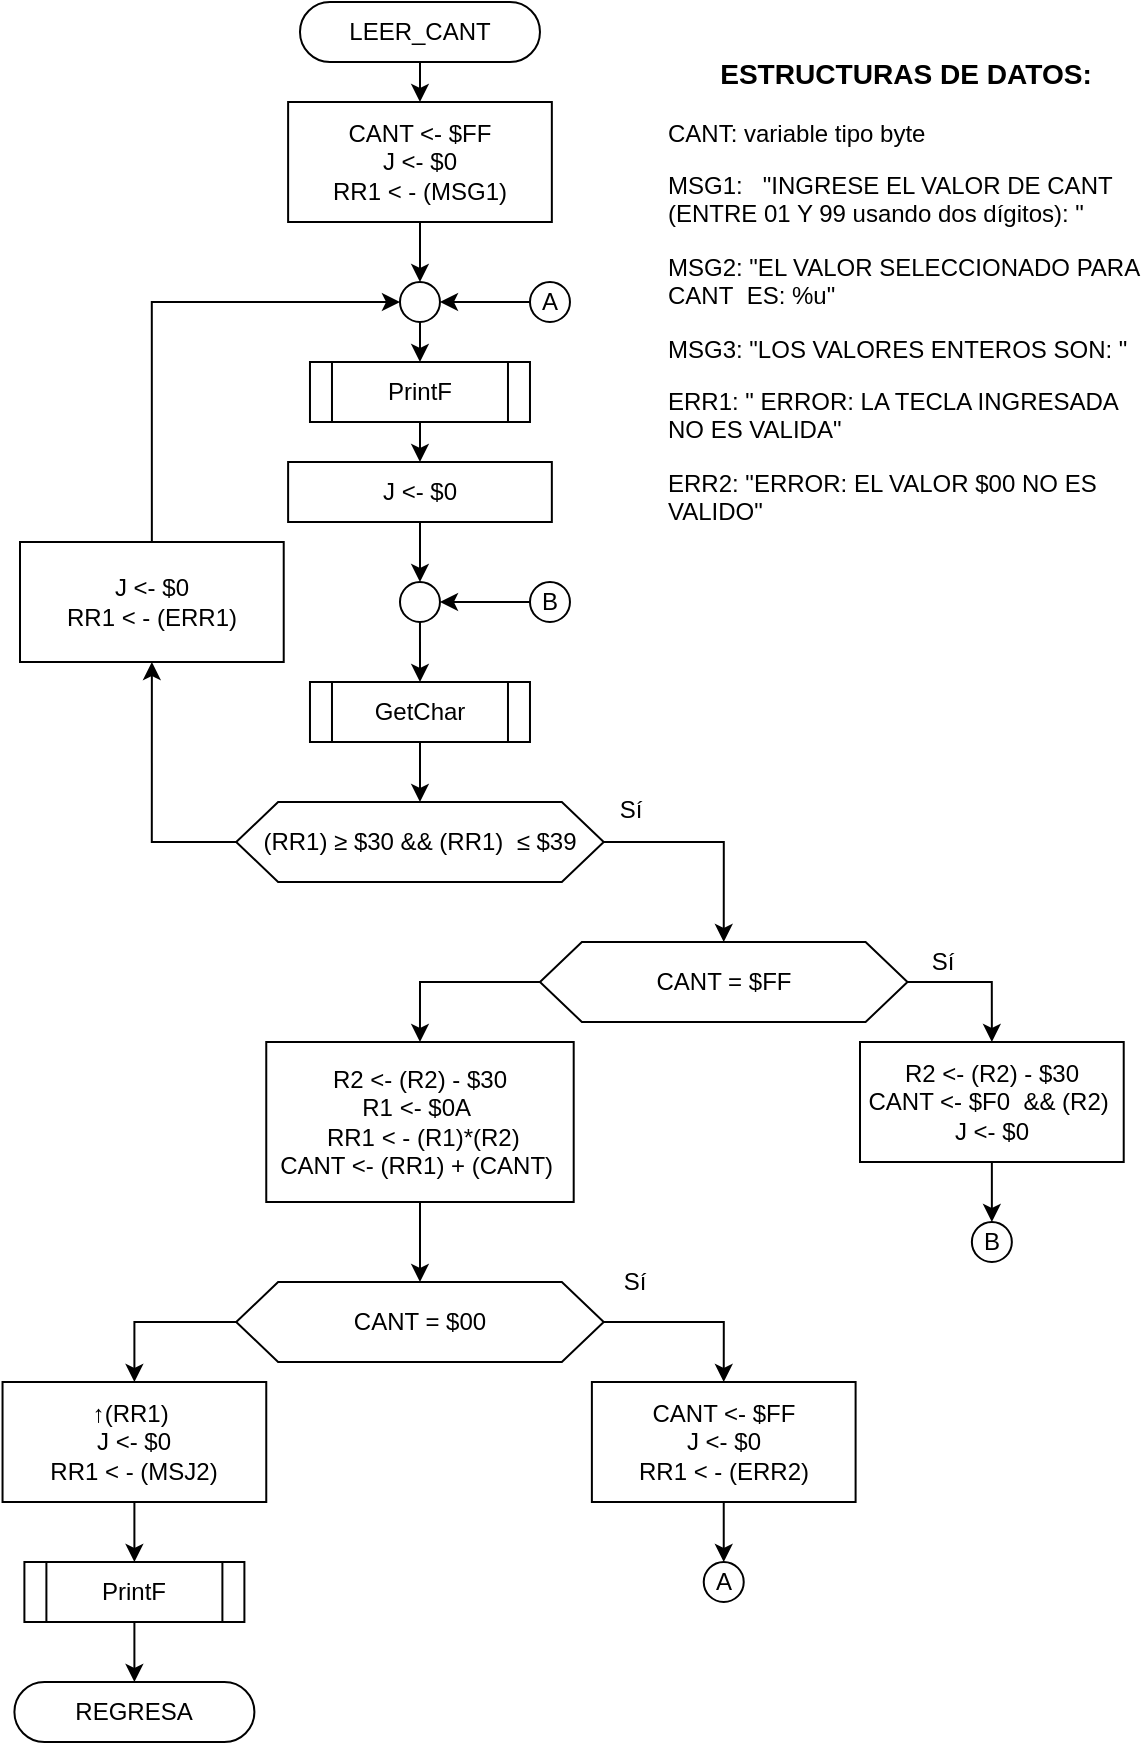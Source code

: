 <mxfile version="13.1.3" type="device"><diagram id="C5RBs43oDa-KdzZeNtuy" name="Page-1"><mxGraphModel dx="2556" dy="1062" grid="1" gridSize="10" guides="1" tooltips="1" connect="1" arrows="1" fold="1" page="1" pageScale="1" pageWidth="827" pageHeight="1169" math="0" shadow="0"><root><mxCell id="WIyWlLk6GJQsqaUBKTNV-0"/><mxCell id="WIyWlLk6GJQsqaUBKTNV-1" parent="WIyWlLk6GJQsqaUBKTNV-0"/><mxCell id="C8DjBD5L1Sw2ZCqSiCmR-1" style="edgeStyle=orthogonalEdgeStyle;rounded=0;orthogonalLoop=1;jettySize=auto;html=1;exitX=0.5;exitY=1;exitDx=0;exitDy=0;entryX=0.5;entryY=0;entryDx=0;entryDy=0;" edge="1" parent="WIyWlLk6GJQsqaUBKTNV-1" source="C8DjBD5L1Sw2ZCqSiCmR-2" target="C8DjBD5L1Sw2ZCqSiCmR-3"><mxGeometry relative="1" as="geometry"/></mxCell><mxCell id="C8DjBD5L1Sw2ZCqSiCmR-2" value="LEER_CANT" style="rounded=1;whiteSpace=wrap;html=1;fontSize=12;glass=0;strokeWidth=1;shadow=0;arcSize=50;" vertex="1" parent="WIyWlLk6GJQsqaUBKTNV-1"><mxGeometry x="189.99" y="200" width="120" height="30" as="geometry"/></mxCell><mxCell id="C8DjBD5L1Sw2ZCqSiCmR-40" style="edgeStyle=orthogonalEdgeStyle;rounded=0;orthogonalLoop=1;jettySize=auto;html=1;exitX=0.5;exitY=1;exitDx=0;exitDy=0;entryX=0.5;entryY=0;entryDx=0;entryDy=0;" edge="1" parent="WIyWlLk6GJQsqaUBKTNV-1" source="C8DjBD5L1Sw2ZCqSiCmR-3" target="C8DjBD5L1Sw2ZCqSiCmR-37"><mxGeometry relative="1" as="geometry"/></mxCell><mxCell id="C8DjBD5L1Sw2ZCqSiCmR-3" value="CANT &amp;lt;- $FF&lt;br&gt;J &amp;lt;- $0&lt;br&gt;RR1 &amp;lt; - (MSG1)" style="rounded=0;whiteSpace=wrap;html=1;" vertex="1" parent="WIyWlLk6GJQsqaUBKTNV-1"><mxGeometry x="184.06" y="250" width="131.86" height="60" as="geometry"/></mxCell><mxCell id="C8DjBD5L1Sw2ZCqSiCmR-16" style="edgeStyle=orthogonalEdgeStyle;rounded=0;orthogonalLoop=1;jettySize=auto;html=1;exitX=0.5;exitY=1;exitDx=0;exitDy=0;entryX=0.5;entryY=0;entryDx=0;entryDy=0;" edge="1" parent="WIyWlLk6GJQsqaUBKTNV-1" source="C8DjBD5L1Sw2ZCqSiCmR-4" target="C8DjBD5L1Sw2ZCqSiCmR-8"><mxGeometry relative="1" as="geometry"><mxPoint x="249.99" y="590" as="targetPoint"/></mxGeometry></mxCell><mxCell id="C8DjBD5L1Sw2ZCqSiCmR-4" value="GetChar" style="shape=process;whiteSpace=wrap;html=1;backgroundOutline=1;" vertex="1" parent="WIyWlLk6GJQsqaUBKTNV-1"><mxGeometry x="194.99" y="540" width="110" height="30" as="geometry"/></mxCell><mxCell id="C8DjBD5L1Sw2ZCqSiCmR-6" value="&lt;h3 style=&quot;text-align: center&quot;&gt;ESTRUCTURAS DE DATOS:&lt;/h3&gt;&lt;p&gt;CANT: variable tipo byte&lt;/p&gt;&lt;p&gt;MSG1:&amp;nbsp; &amp;nbsp;&quot;INGRESE EL VALOR DE CANT (ENTRE 01 Y 99 usando dos dígitos): &quot;&lt;/p&gt;&lt;p&gt;MSG2: &quot;EL VALOR SELECCIONADO PARA CANT&amp;nbsp; ES: %u&quot;&lt;/p&gt;&lt;p&gt;MSG3: &quot;LOS VALORES ENTEROS SON: &quot;&lt;/p&gt;&lt;p&gt;ERR1: &quot; ERROR: LA TECLA INGRESADA NO ES VALIDA&quot;&lt;/p&gt;&lt;p&gt;ERR2: &quot;ERROR: EL VALOR $00 NO ES VALIDO&quot;&lt;/p&gt;&lt;p&gt;&lt;br&gt;&lt;/p&gt;&lt;p&gt;&lt;br&gt;&lt;/p&gt;" style="text;html=1;strokeColor=none;fillColor=none;align=left;verticalAlign=middle;whiteSpace=wrap;rounded=0;" vertex="1" parent="WIyWlLk6GJQsqaUBKTNV-1"><mxGeometry x="371.87" y="300" width="240" height="140" as="geometry"/></mxCell><mxCell id="C8DjBD5L1Sw2ZCqSiCmR-14" style="edgeStyle=orthogonalEdgeStyle;rounded=0;orthogonalLoop=1;jettySize=auto;html=1;exitX=0.5;exitY=1;exitDx=0;exitDy=0;entryX=0.5;entryY=0;entryDx=0;entryDy=0;" edge="1" parent="WIyWlLk6GJQsqaUBKTNV-1" source="C8DjBD5L1Sw2ZCqSiCmR-7" target="C8DjBD5L1Sw2ZCqSiCmR-11"><mxGeometry relative="1" as="geometry"/></mxCell><mxCell id="C8DjBD5L1Sw2ZCqSiCmR-7" value="PrintF" style="shape=process;whiteSpace=wrap;html=1;backgroundOutline=1;" vertex="1" parent="WIyWlLk6GJQsqaUBKTNV-1"><mxGeometry x="194.99" y="380" width="110" height="30" as="geometry"/></mxCell><mxCell id="C8DjBD5L1Sw2ZCqSiCmR-26" style="edgeStyle=orthogonalEdgeStyle;rounded=0;orthogonalLoop=1;jettySize=auto;html=1;exitX=1;exitY=0.5;exitDx=0;exitDy=0;entryX=0.5;entryY=0;entryDx=0;entryDy=0;" edge="1" parent="WIyWlLk6GJQsqaUBKTNV-1" source="C8DjBD5L1Sw2ZCqSiCmR-8" target="C8DjBD5L1Sw2ZCqSiCmR-25"><mxGeometry relative="1" as="geometry"/></mxCell><mxCell id="C8DjBD5L1Sw2ZCqSiCmR-41" style="edgeStyle=orthogonalEdgeStyle;rounded=0;orthogonalLoop=1;jettySize=auto;html=1;exitX=0;exitY=0.5;exitDx=0;exitDy=0;entryX=0.5;entryY=1;entryDx=0;entryDy=0;" edge="1" parent="WIyWlLk6GJQsqaUBKTNV-1" source="C8DjBD5L1Sw2ZCqSiCmR-8" target="C8DjBD5L1Sw2ZCqSiCmR-42"><mxGeometry relative="1" as="geometry"><mxPoint x="120" y="620" as="targetPoint"/></mxGeometry></mxCell><mxCell id="C8DjBD5L1Sw2ZCqSiCmR-8" value="(RR1)&amp;nbsp;≥ $30 &amp;amp;&amp;amp; (RR1)&amp;nbsp;&lt;span&gt;&#9;&lt;/span&gt;≤ $39" style="shape=hexagon;perimeter=hexagonPerimeter2;whiteSpace=wrap;html=1;size=0.114;" vertex="1" parent="WIyWlLk6GJQsqaUBKTNV-1"><mxGeometry x="158.11" y="600" width="183.76" height="40" as="geometry"/></mxCell><mxCell id="C8DjBD5L1Sw2ZCqSiCmR-19" style="edgeStyle=orthogonalEdgeStyle;rounded=0;orthogonalLoop=1;jettySize=auto;html=1;exitX=0.5;exitY=1;exitDx=0;exitDy=0;entryX=0.5;entryY=0;entryDx=0;entryDy=0;" edge="1" parent="WIyWlLk6GJQsqaUBKTNV-1" source="C8DjBD5L1Sw2ZCqSiCmR-11" target="C8DjBD5L1Sw2ZCqSiCmR-18"><mxGeometry relative="1" as="geometry"/></mxCell><mxCell id="C8DjBD5L1Sw2ZCqSiCmR-11" value="J &amp;lt;- $0" style="rounded=0;whiteSpace=wrap;html=1;" vertex="1" parent="WIyWlLk6GJQsqaUBKTNV-1"><mxGeometry x="184.06" y="430" width="131.86" height="30" as="geometry"/></mxCell><mxCell id="C8DjBD5L1Sw2ZCqSiCmR-20" style="edgeStyle=orthogonalEdgeStyle;rounded=0;orthogonalLoop=1;jettySize=auto;html=1;exitX=0.5;exitY=1;exitDx=0;exitDy=0;" edge="1" parent="WIyWlLk6GJQsqaUBKTNV-1" source="C8DjBD5L1Sw2ZCqSiCmR-18" target="C8DjBD5L1Sw2ZCqSiCmR-4"><mxGeometry relative="1" as="geometry"/></mxCell><mxCell id="C8DjBD5L1Sw2ZCqSiCmR-18" value="" style="ellipse;whiteSpace=wrap;html=1;aspect=fixed;" vertex="1" parent="WIyWlLk6GJQsqaUBKTNV-1"><mxGeometry x="239.99" y="490" width="20" height="20" as="geometry"/></mxCell><mxCell id="C8DjBD5L1Sw2ZCqSiCmR-32" style="edgeStyle=orthogonalEdgeStyle;rounded=0;orthogonalLoop=1;jettySize=auto;html=1;exitX=0.5;exitY=1;exitDx=0;exitDy=0;entryX=0.5;entryY=0;entryDx=0;entryDy=0;" edge="1" parent="WIyWlLk6GJQsqaUBKTNV-1" source="C8DjBD5L1Sw2ZCqSiCmR-22" target="C8DjBD5L1Sw2ZCqSiCmR-30"><mxGeometry relative="1" as="geometry"/></mxCell><mxCell id="C8DjBD5L1Sw2ZCqSiCmR-22" value="R2 &amp;lt;- (R2) - $30&lt;br&gt;CANT &amp;lt;- $F0&amp;nbsp; &amp;amp;&amp;amp; (R2)&amp;nbsp;&lt;br&gt;J &amp;lt;- $0" style="rounded=0;whiteSpace=wrap;html=1;" vertex="1" parent="WIyWlLk6GJQsqaUBKTNV-1"><mxGeometry x="470" y="720" width="131.86" height="60" as="geometry"/></mxCell><mxCell id="C8DjBD5L1Sw2ZCqSiCmR-27" style="edgeStyle=orthogonalEdgeStyle;rounded=0;orthogonalLoop=1;jettySize=auto;html=1;exitX=1;exitY=0.5;exitDx=0;exitDy=0;entryX=0.5;entryY=0;entryDx=0;entryDy=0;" edge="1" parent="WIyWlLk6GJQsqaUBKTNV-1" source="C8DjBD5L1Sw2ZCqSiCmR-25" target="C8DjBD5L1Sw2ZCqSiCmR-22"><mxGeometry relative="1" as="geometry"/></mxCell><mxCell id="C8DjBD5L1Sw2ZCqSiCmR-60" style="edgeStyle=orthogonalEdgeStyle;rounded=0;orthogonalLoop=1;jettySize=auto;html=1;exitX=0;exitY=0.5;exitDx=0;exitDy=0;entryX=0.5;entryY=0;entryDx=0;entryDy=0;" edge="1" parent="WIyWlLk6GJQsqaUBKTNV-1" source="C8DjBD5L1Sw2ZCqSiCmR-25" target="C8DjBD5L1Sw2ZCqSiCmR-59"><mxGeometry relative="1" as="geometry"/></mxCell><mxCell id="C8DjBD5L1Sw2ZCqSiCmR-25" value="CANT = $FF" style="shape=hexagon;perimeter=hexagonPerimeter2;whiteSpace=wrap;html=1;size=0.114;" vertex="1" parent="WIyWlLk6GJQsqaUBKTNV-1"><mxGeometry x="309.99" y="670" width="183.76" height="40" as="geometry"/></mxCell><mxCell id="C8DjBD5L1Sw2ZCqSiCmR-31" style="edgeStyle=orthogonalEdgeStyle;rounded=0;orthogonalLoop=1;jettySize=auto;html=1;exitX=0;exitY=0.5;exitDx=0;exitDy=0;entryX=1;entryY=0.5;entryDx=0;entryDy=0;" edge="1" parent="WIyWlLk6GJQsqaUBKTNV-1" source="C8DjBD5L1Sw2ZCqSiCmR-28" target="C8DjBD5L1Sw2ZCqSiCmR-18"><mxGeometry relative="1" as="geometry"/></mxCell><mxCell id="C8DjBD5L1Sw2ZCqSiCmR-28" value="B" style="ellipse;whiteSpace=wrap;html=1;aspect=fixed;" vertex="1" parent="WIyWlLk6GJQsqaUBKTNV-1"><mxGeometry x="304.99" y="490" width="20" height="20" as="geometry"/></mxCell><mxCell id="C8DjBD5L1Sw2ZCqSiCmR-30" value="B" style="ellipse;whiteSpace=wrap;html=1;aspect=fixed;" vertex="1" parent="WIyWlLk6GJQsqaUBKTNV-1"><mxGeometry x="525.93" y="810" width="20" height="20" as="geometry"/></mxCell><mxCell id="C8DjBD5L1Sw2ZCqSiCmR-55" style="edgeStyle=orthogonalEdgeStyle;rounded=0;orthogonalLoop=1;jettySize=auto;html=1;exitX=1;exitY=0.5;exitDx=0;exitDy=0;entryX=0.5;entryY=0;entryDx=0;entryDy=0;" edge="1" parent="WIyWlLk6GJQsqaUBKTNV-1" source="C8DjBD5L1Sw2ZCqSiCmR-35" target="C8DjBD5L1Sw2ZCqSiCmR-46"><mxGeometry relative="1" as="geometry"/></mxCell><mxCell id="C8DjBD5L1Sw2ZCqSiCmR-64" style="edgeStyle=orthogonalEdgeStyle;rounded=0;orthogonalLoop=1;jettySize=auto;html=1;exitX=0;exitY=0.5;exitDx=0;exitDy=0;entryX=0.5;entryY=0;entryDx=0;entryDy=0;" edge="1" parent="WIyWlLk6GJQsqaUBKTNV-1" source="C8DjBD5L1Sw2ZCqSiCmR-35" target="C8DjBD5L1Sw2ZCqSiCmR-63"><mxGeometry relative="1" as="geometry"/></mxCell><mxCell id="C8DjBD5L1Sw2ZCqSiCmR-35" value="CANT = $00" style="shape=hexagon;perimeter=hexagonPerimeter2;whiteSpace=wrap;html=1;size=0.114;" vertex="1" parent="WIyWlLk6GJQsqaUBKTNV-1"><mxGeometry x="158.11" y="840" width="183.76" height="40" as="geometry"/></mxCell><mxCell id="C8DjBD5L1Sw2ZCqSiCmR-39" style="edgeStyle=orthogonalEdgeStyle;rounded=0;orthogonalLoop=1;jettySize=auto;html=1;exitX=0.5;exitY=1;exitDx=0;exitDy=0;entryX=0.5;entryY=0;entryDx=0;entryDy=0;" edge="1" parent="WIyWlLk6GJQsqaUBKTNV-1" source="C8DjBD5L1Sw2ZCqSiCmR-37" target="C8DjBD5L1Sw2ZCqSiCmR-7"><mxGeometry relative="1" as="geometry"/></mxCell><mxCell id="C8DjBD5L1Sw2ZCqSiCmR-37" value="" style="ellipse;whiteSpace=wrap;html=1;aspect=fixed;" vertex="1" parent="WIyWlLk6GJQsqaUBKTNV-1"><mxGeometry x="239.99" y="340" width="20" height="20" as="geometry"/></mxCell><mxCell id="C8DjBD5L1Sw2ZCqSiCmR-43" style="edgeStyle=orthogonalEdgeStyle;rounded=0;orthogonalLoop=1;jettySize=auto;html=1;exitX=0.5;exitY=0;exitDx=0;exitDy=0;entryX=0;entryY=0.5;entryDx=0;entryDy=0;" edge="1" parent="WIyWlLk6GJQsqaUBKTNV-1" source="C8DjBD5L1Sw2ZCqSiCmR-42" target="C8DjBD5L1Sw2ZCqSiCmR-37"><mxGeometry relative="1" as="geometry"/></mxCell><mxCell id="C8DjBD5L1Sw2ZCqSiCmR-42" value="J &amp;lt;- $0&lt;br&gt;RR1 &amp;lt; - (ERR1)" style="rounded=0;whiteSpace=wrap;html=1;" vertex="1" parent="WIyWlLk6GJQsqaUBKTNV-1"><mxGeometry x="50" y="470" width="131.86" height="60" as="geometry"/></mxCell><mxCell id="C8DjBD5L1Sw2ZCqSiCmR-56" style="edgeStyle=orthogonalEdgeStyle;rounded=0;orthogonalLoop=1;jettySize=auto;html=1;exitX=0.5;exitY=1;exitDx=0;exitDy=0;entryX=0.5;entryY=0;entryDx=0;entryDy=0;" edge="1" parent="WIyWlLk6GJQsqaUBKTNV-1" source="C8DjBD5L1Sw2ZCqSiCmR-46" target="C8DjBD5L1Sw2ZCqSiCmR-52"><mxGeometry relative="1" as="geometry"/></mxCell><mxCell id="C8DjBD5L1Sw2ZCqSiCmR-46" value="CANT &amp;lt;- $FF&lt;br&gt;J &amp;lt;- $0&lt;br&gt;RR1 &amp;lt; - (ERR2)" style="rounded=0;whiteSpace=wrap;html=1;" vertex="1" parent="WIyWlLk6GJQsqaUBKTNV-1"><mxGeometry x="335.94" y="890" width="131.86" height="60" as="geometry"/></mxCell><mxCell id="C8DjBD5L1Sw2ZCqSiCmR-49" style="edgeStyle=orthogonalEdgeStyle;rounded=0;orthogonalLoop=1;jettySize=auto;html=1;exitX=0;exitY=0.5;exitDx=0;exitDy=0;entryX=1;entryY=0.5;entryDx=0;entryDy=0;" edge="1" parent="WIyWlLk6GJQsqaUBKTNV-1" source="C8DjBD5L1Sw2ZCqSiCmR-50"><mxGeometry relative="1" as="geometry"><mxPoint x="259.99" y="350" as="targetPoint"/></mxGeometry></mxCell><mxCell id="C8DjBD5L1Sw2ZCqSiCmR-50" value="A" style="ellipse;whiteSpace=wrap;html=1;aspect=fixed;" vertex="1" parent="WIyWlLk6GJQsqaUBKTNV-1"><mxGeometry x="304.99" y="340" width="20" height="20" as="geometry"/></mxCell><mxCell id="C8DjBD5L1Sw2ZCqSiCmR-52" value="A" style="ellipse;whiteSpace=wrap;html=1;aspect=fixed;" vertex="1" parent="WIyWlLk6GJQsqaUBKTNV-1"><mxGeometry x="391.87" y="980" width="20" height="20" as="geometry"/></mxCell><mxCell id="C8DjBD5L1Sw2ZCqSiCmR-53" value="Sí" style="text;html=1;align=center;verticalAlign=middle;resizable=0;points=[];autosize=1;" vertex="1" parent="WIyWlLk6GJQsqaUBKTNV-1"><mxGeometry x="340" y="594" width="30" height="20" as="geometry"/></mxCell><mxCell id="C8DjBD5L1Sw2ZCqSiCmR-54" value="Sí" style="text;html=1;align=center;verticalAlign=middle;resizable=0;points=[];autosize=1;" vertex="1" parent="WIyWlLk6GJQsqaUBKTNV-1"><mxGeometry x="495.93" y="670" width="30" height="20" as="geometry"/></mxCell><mxCell id="C8DjBD5L1Sw2ZCqSiCmR-61" style="edgeStyle=orthogonalEdgeStyle;rounded=0;orthogonalLoop=1;jettySize=auto;html=1;exitX=0.5;exitY=1;exitDx=0;exitDy=0;entryX=0.5;entryY=0;entryDx=0;entryDy=0;" edge="1" parent="WIyWlLk6GJQsqaUBKTNV-1" source="C8DjBD5L1Sw2ZCqSiCmR-59" target="C8DjBD5L1Sw2ZCqSiCmR-35"><mxGeometry relative="1" as="geometry"/></mxCell><mxCell id="C8DjBD5L1Sw2ZCqSiCmR-59" value="R2 &amp;lt;- (R2) - $30&lt;br&gt;R1 &amp;lt;- $0A&amp;nbsp;&lt;br&gt;&amp;nbsp;RR1 &amp;lt; - (R1)*(R2)&lt;br&gt;CANT &amp;lt;- (RR1) + (CANT)&amp;nbsp;" style="rounded=0;whiteSpace=wrap;html=1;" vertex="1" parent="WIyWlLk6GJQsqaUBKTNV-1"><mxGeometry x="173.13" y="720" width="153.72" height="80" as="geometry"/></mxCell><mxCell id="C8DjBD5L1Sw2ZCqSiCmR-62" value="Sí" style="text;html=1;align=center;verticalAlign=middle;resizable=0;points=[];autosize=1;" vertex="1" parent="WIyWlLk6GJQsqaUBKTNV-1"><mxGeometry x="341.87" y="830" width="30" height="20" as="geometry"/></mxCell><mxCell id="C8DjBD5L1Sw2ZCqSiCmR-67" style="edgeStyle=orthogonalEdgeStyle;rounded=0;orthogonalLoop=1;jettySize=auto;html=1;exitX=0.5;exitY=1;exitDx=0;exitDy=0;" edge="1" parent="WIyWlLk6GJQsqaUBKTNV-1" source="C8DjBD5L1Sw2ZCqSiCmR-63" target="C8DjBD5L1Sw2ZCqSiCmR-66"><mxGeometry relative="1" as="geometry"/></mxCell><mxCell id="C8DjBD5L1Sw2ZCqSiCmR-63" value="↑(RR1)&amp;nbsp;&lt;br&gt;J &amp;lt;- $0&lt;br&gt;RR1 &amp;lt; - (MSJ2)" style="rounded=0;whiteSpace=wrap;html=1;" vertex="1" parent="WIyWlLk6GJQsqaUBKTNV-1"><mxGeometry x="41.27" y="890" width="131.86" height="60" as="geometry"/></mxCell><mxCell id="C8DjBD5L1Sw2ZCqSiCmR-70" style="edgeStyle=orthogonalEdgeStyle;rounded=0;orthogonalLoop=1;jettySize=auto;html=1;exitX=0.5;exitY=1;exitDx=0;exitDy=0;entryX=0.5;entryY=0;entryDx=0;entryDy=0;" edge="1" parent="WIyWlLk6GJQsqaUBKTNV-1" source="C8DjBD5L1Sw2ZCqSiCmR-66" target="C8DjBD5L1Sw2ZCqSiCmR-69"><mxGeometry relative="1" as="geometry"/></mxCell><mxCell id="C8DjBD5L1Sw2ZCqSiCmR-66" value="PrintF" style="shape=process;whiteSpace=wrap;html=1;backgroundOutline=1;" vertex="1" parent="WIyWlLk6GJQsqaUBKTNV-1"><mxGeometry x="52.2" y="980" width="110" height="30" as="geometry"/></mxCell><mxCell id="C8DjBD5L1Sw2ZCqSiCmR-69" value="REGRESA" style="rounded=1;whiteSpace=wrap;html=1;fontSize=12;glass=0;strokeWidth=1;shadow=0;arcSize=50;" vertex="1" parent="WIyWlLk6GJQsqaUBKTNV-1"><mxGeometry x="47.2" y="1040" width="120" height="30" as="geometry"/></mxCell></root></mxGraphModel></diagram></mxfile>